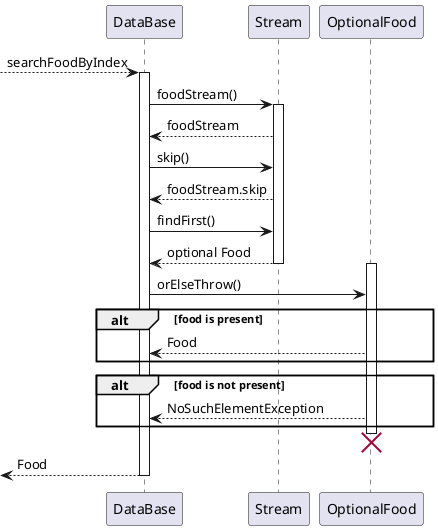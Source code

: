 @startuml
--> DataBase : searchFoodByIndex
activate DataBase
DataBase -> Stream : foodStream()
activate Stream
Stream --> DataBase : foodStream

DataBase -> Stream : skip()
Stream --> DataBase : foodStream.skip

DataBase -> Stream : findFirst()
Stream --> DataBase : optional Food

deactivate Stream
activate OptionalFood

DataBase -> OptionalFood : orElseThrow()
alt food is present
OptionalFood --> DataBase : Food
end
alt food is not present
OptionalFood --> DataBase : NoSuchElementException
end
destroy OptionalFood

<-- DataBase : Food
deactivate DataBase
@enduml